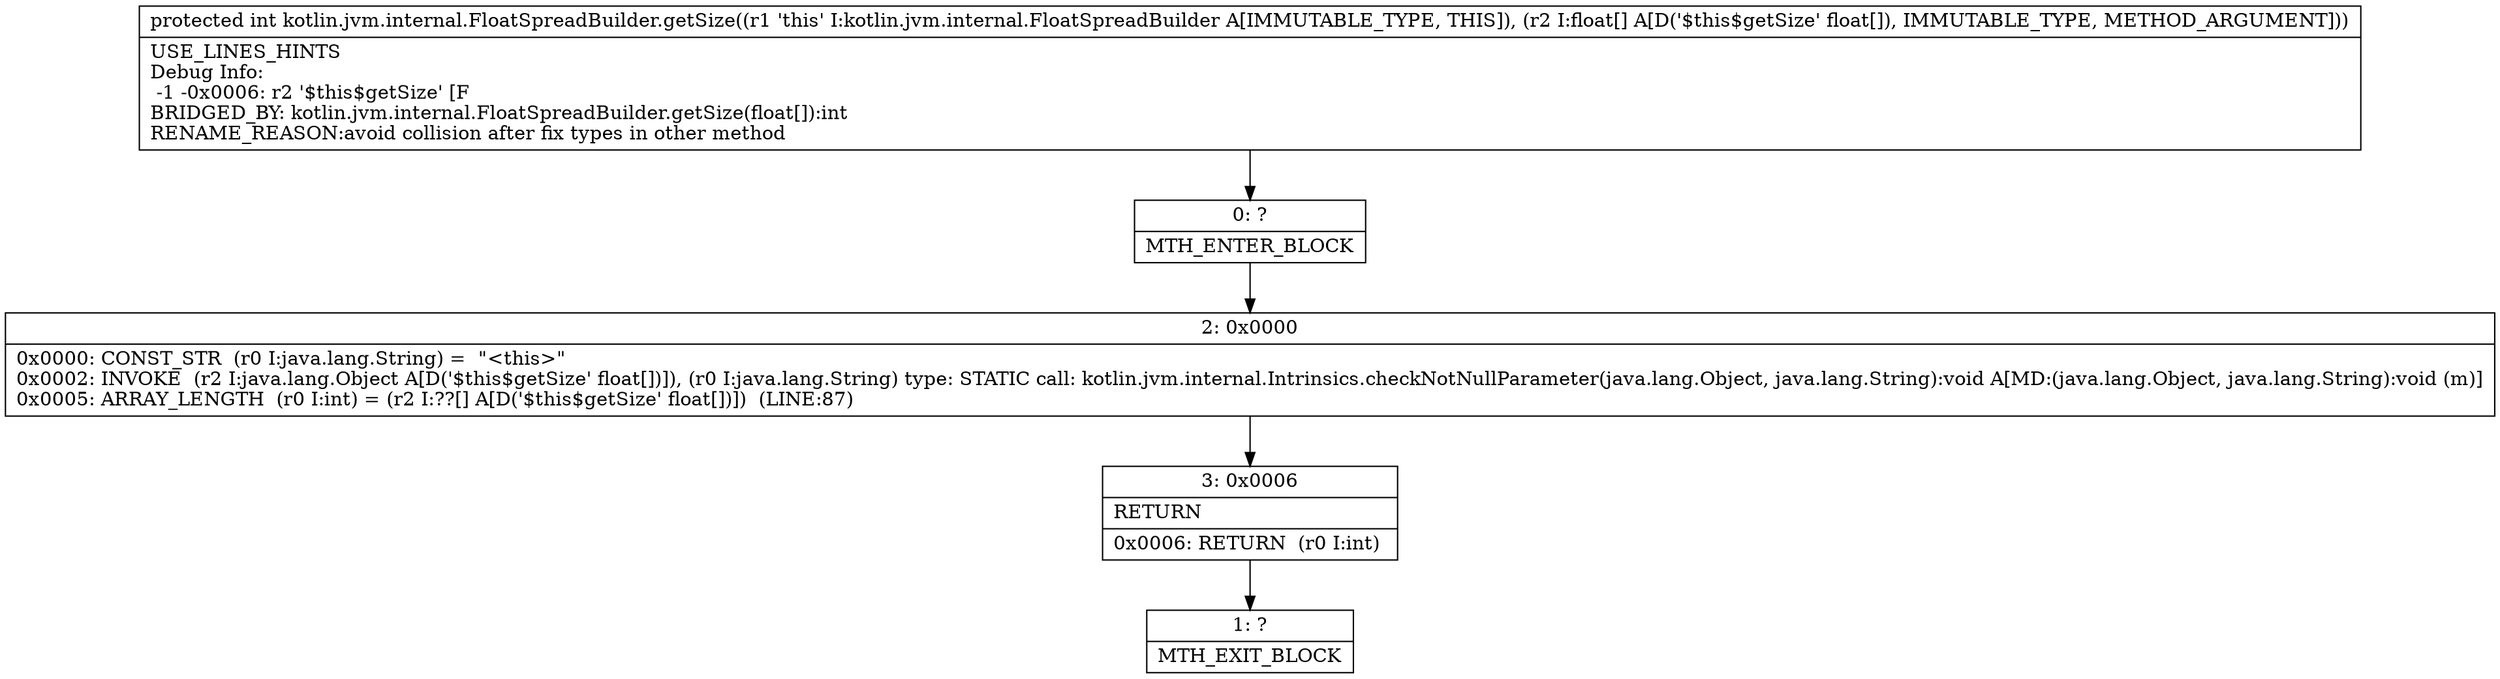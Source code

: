 digraph "CFG forkotlin.jvm.internal.FloatSpreadBuilder.getSize([F)I" {
Node_0 [shape=record,label="{0\:\ ?|MTH_ENTER_BLOCK\l}"];
Node_2 [shape=record,label="{2\:\ 0x0000|0x0000: CONST_STR  (r0 I:java.lang.String) =  \"\<this\>\" \l0x0002: INVOKE  (r2 I:java.lang.Object A[D('$this$getSize' float[])]), (r0 I:java.lang.String) type: STATIC call: kotlin.jvm.internal.Intrinsics.checkNotNullParameter(java.lang.Object, java.lang.String):void A[MD:(java.lang.Object, java.lang.String):void (m)]\l0x0005: ARRAY_LENGTH  (r0 I:int) = (r2 I:??[] A[D('$this$getSize' float[])])  (LINE:87)\l}"];
Node_3 [shape=record,label="{3\:\ 0x0006|RETURN\l|0x0006: RETURN  (r0 I:int) \l}"];
Node_1 [shape=record,label="{1\:\ ?|MTH_EXIT_BLOCK\l}"];
MethodNode[shape=record,label="{protected int kotlin.jvm.internal.FloatSpreadBuilder.getSize((r1 'this' I:kotlin.jvm.internal.FloatSpreadBuilder A[IMMUTABLE_TYPE, THIS]), (r2 I:float[] A[D('$this$getSize' float[]), IMMUTABLE_TYPE, METHOD_ARGUMENT]))  | USE_LINES_HINTS\lDebug Info:\l  \-1 \-0x0006: r2 '$this$getSize' [F\lBRIDGED_BY: kotlin.jvm.internal.FloatSpreadBuilder.getSize(float[]):int\lRENAME_REASON:avoid collision after fix types in other method\l}"];
MethodNode -> Node_0;Node_0 -> Node_2;
Node_2 -> Node_3;
Node_3 -> Node_1;
}

